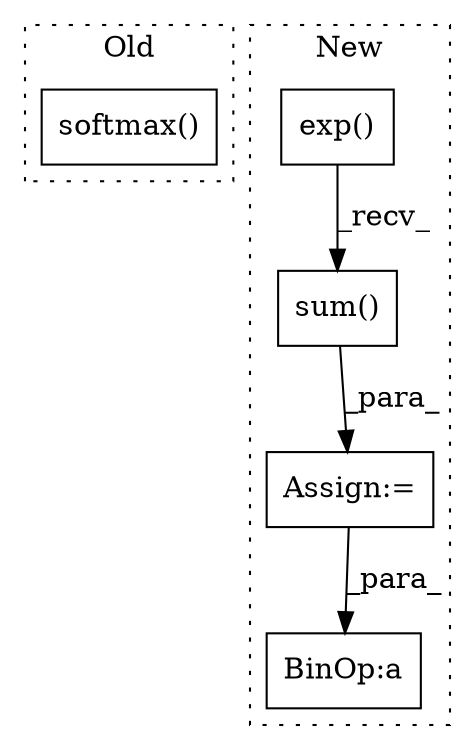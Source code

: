 digraph G {
subgraph cluster0 {
1 [label="softmax()" a="75" s="7112" l="14" shape="box"];
label = "Old";
style="dotted";
}
subgraph cluster1 {
2 [label="exp()" a="75" s="7186" l="10" shape="box"];
3 [label="Assign:=" a="68" s="7183" l="3" shape="box"];
4 [label="BinOp:a" a="82" s="7264" l="3" shape="box"];
5 [label="sum()" a="75" s="7186" l="38" shape="box"];
label = "New";
style="dotted";
}
2 -> 5 [label="_recv_"];
3 -> 4 [label="_para_"];
5 -> 3 [label="_para_"];
}